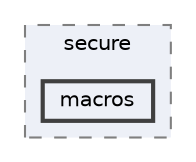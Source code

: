 digraph "D:/Projects/Raspberrypi_pico/pico_freertos_final/freertos_pico2/pico_freertos/FreeRTOS-Kernel/portable/ARMv8M/secure/macros"
{
 // LATEX_PDF_SIZE
  bgcolor="transparent";
  edge [fontname=Helvetica,fontsize=10,labelfontname=Helvetica,labelfontsize=10];
  node [fontname=Helvetica,fontsize=10,shape=box,height=0.2,width=0.4];
  compound=true
  subgraph clusterdir_bd0c2fd1853380551c6769b64d660369 {
    graph [ bgcolor="#edf0f7", pencolor="grey50", label="secure", fontname=Helvetica,fontsize=10 style="filled,dashed", URL="dir_bd0c2fd1853380551c6769b64d660369.html",tooltip=""]
  dir_9a27c412c8d2f940b1955a324cbf3a77 [label="macros", fillcolor="#edf0f7", color="grey25", style="filled,bold", URL="dir_9a27c412c8d2f940b1955a324cbf3a77.html",tooltip=""];
  }
}
